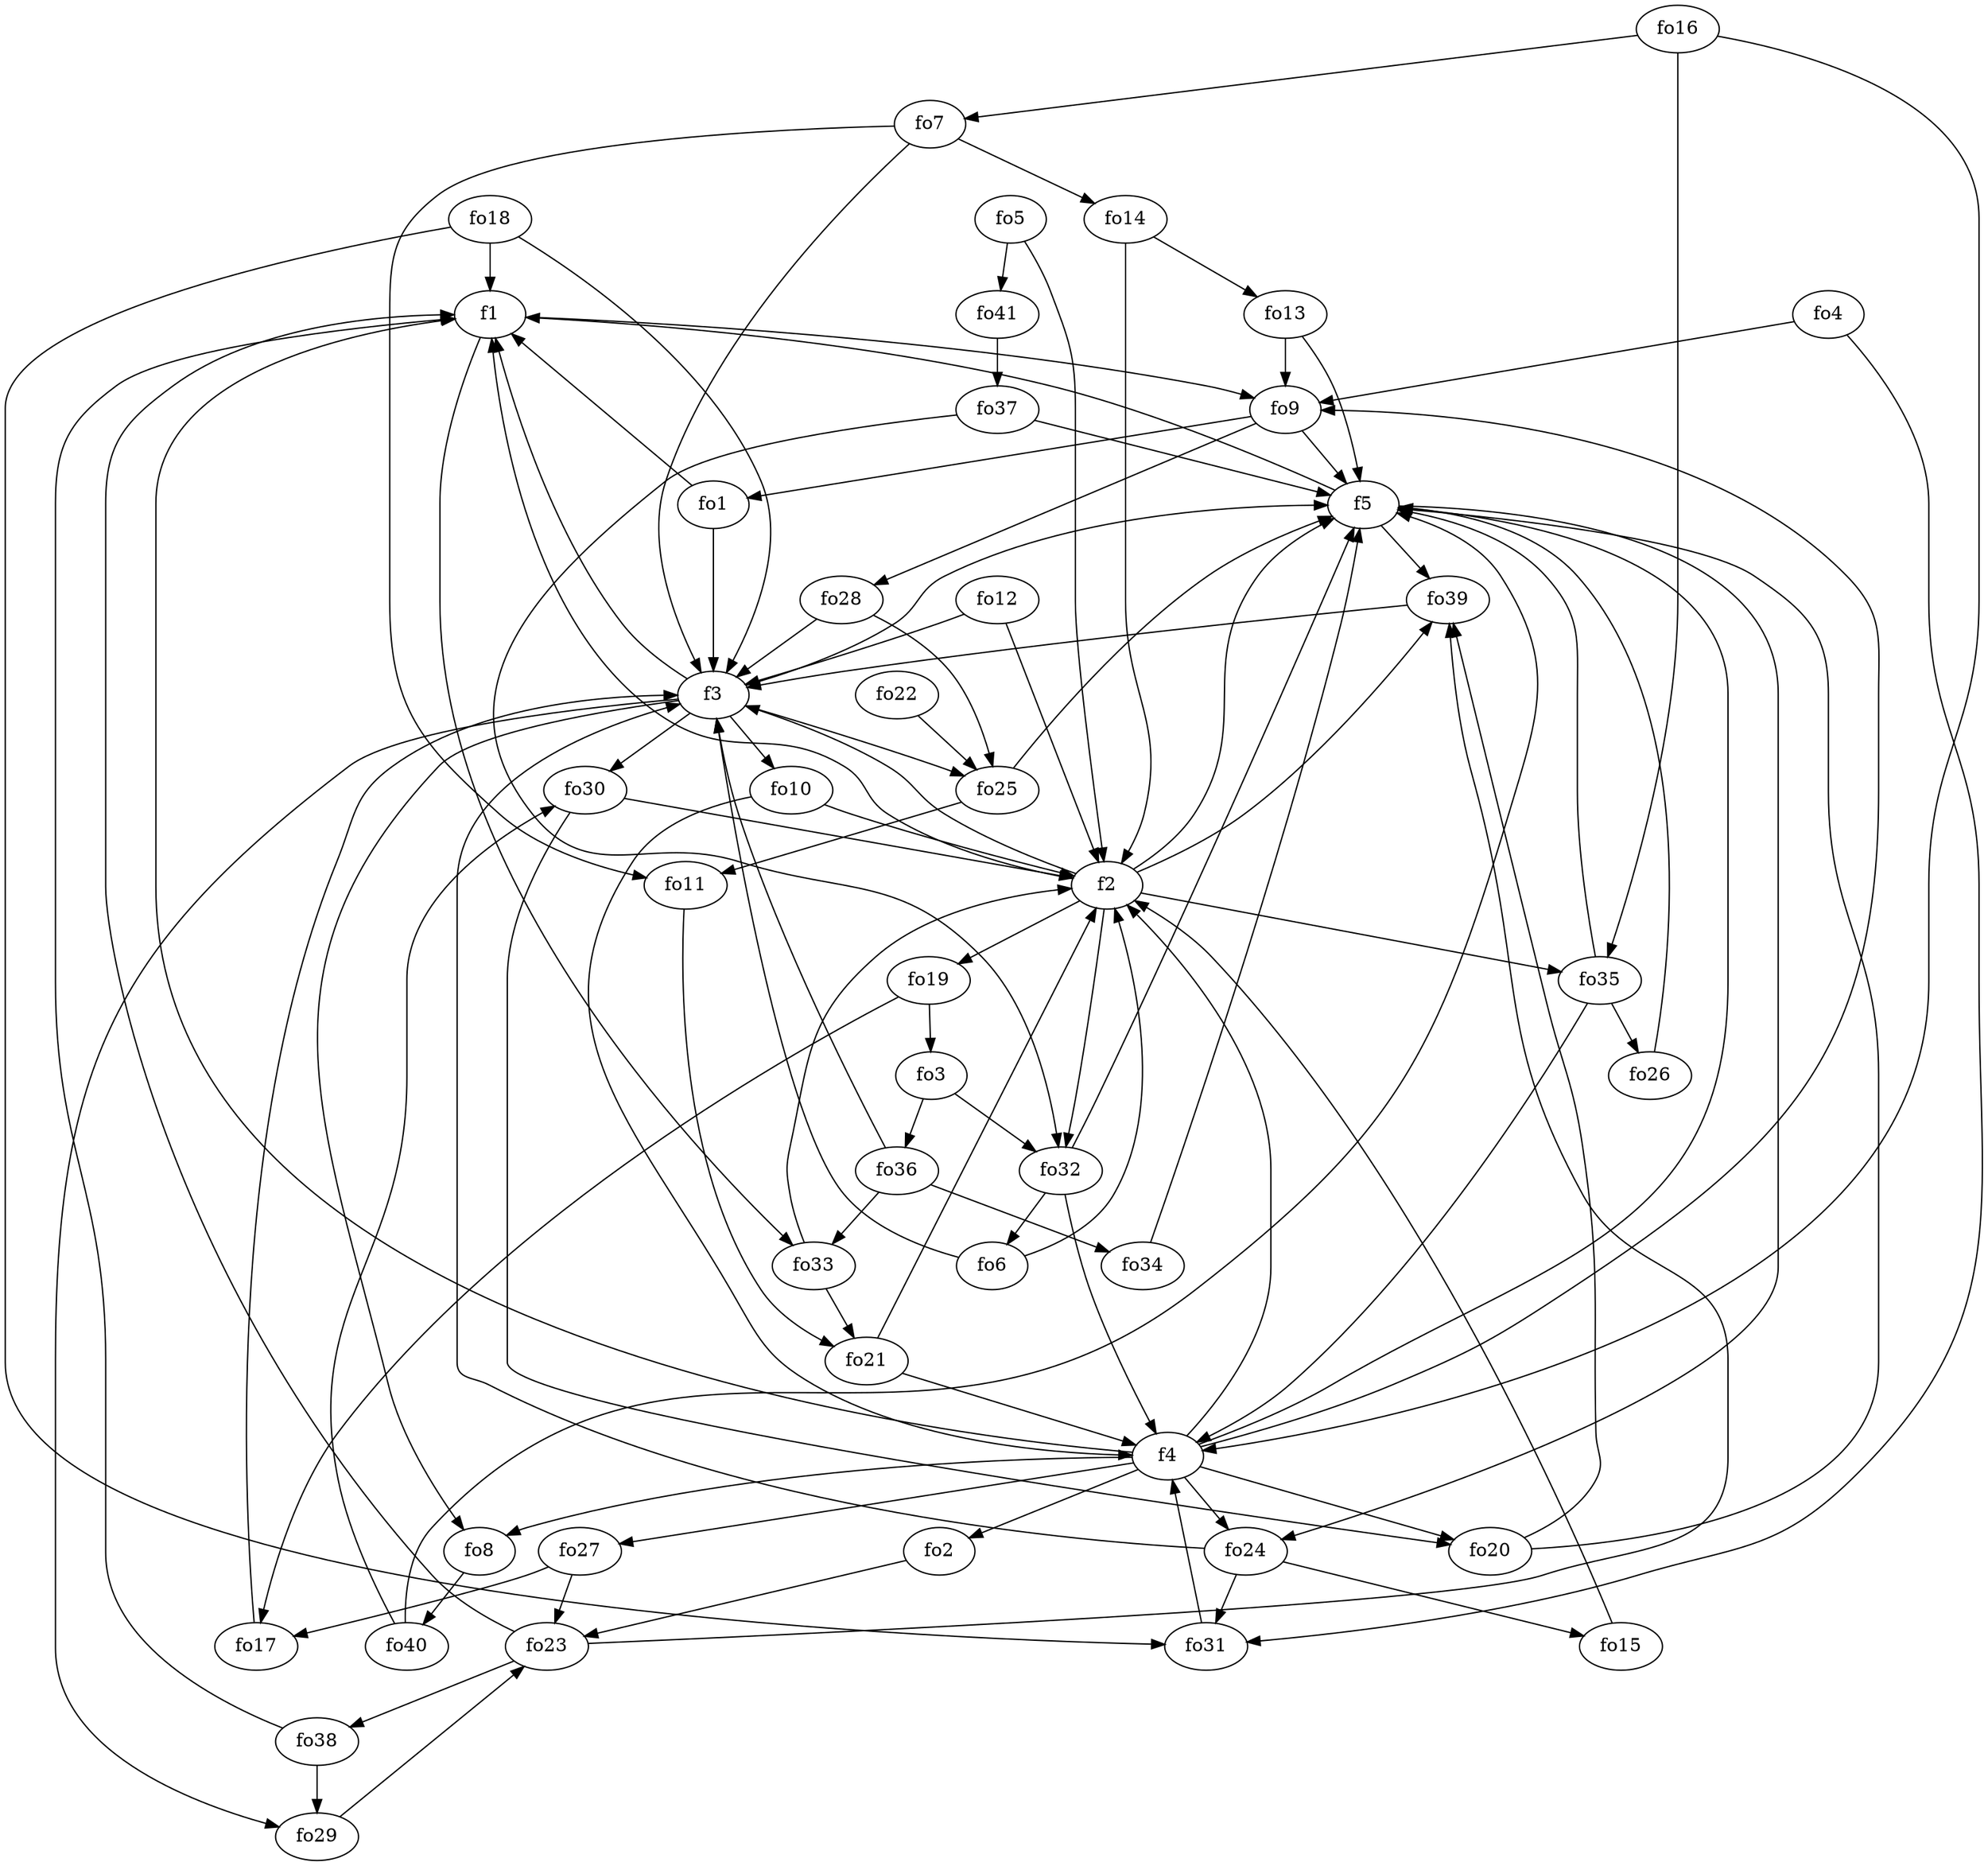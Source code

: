 strict digraph  {
f1;
f2;
f3;
f4;
f5;
fo1;
fo2;
fo3;
fo4;
fo5;
fo6;
fo7;
fo8;
fo9;
fo10;
fo11;
fo12;
fo13;
fo14;
fo15;
fo16;
fo17;
fo18;
fo19;
fo20;
fo21;
fo22;
fo23;
fo24;
fo25;
fo26;
fo27;
fo28;
fo29;
fo30;
fo31;
fo32;
fo33;
fo34;
fo35;
fo36;
fo37;
fo38;
fo39;
fo40;
fo41;
f1 -> fo9  [weight=2];
f1 -> fo33  [weight=2];
f2 -> fo39  [weight=2];
f2 -> f1  [weight=2];
f2 -> f5  [weight=2];
f2 -> fo19  [weight=2];
f2 -> f3  [weight=2];
f2 -> fo32  [weight=2];
f2 -> fo35  [weight=2];
f3 -> f5  [weight=2];
f3 -> fo30  [weight=2];
f3 -> fo8  [weight=2];
f3 -> fo29  [weight=2];
f3 -> f1  [weight=2];
f3 -> fo10  [weight=2];
f3 -> fo25  [weight=2];
f4 -> f2  [weight=2];
f4 -> fo8  [weight=2];
f4 -> f5  [weight=2];
f4 -> fo9  [weight=2];
f4 -> fo2  [weight=2];
f4 -> fo20  [weight=2];
f4 -> fo24  [weight=2];
f4 -> f1  [weight=2];
f4 -> fo27  [weight=2];
f5 -> fo24  [weight=2];
f5 -> fo39  [weight=2];
f5 -> f1  [weight=2];
fo1 -> f3  [weight=2];
fo1 -> f1  [weight=2];
fo2 -> fo23  [weight=2];
fo3 -> fo36  [weight=2];
fo3 -> fo32  [weight=2];
fo4 -> fo31  [weight=2];
fo4 -> fo9  [weight=2];
fo5 -> f2  [weight=2];
fo5 -> fo41  [weight=2];
fo6 -> f3  [weight=2];
fo6 -> f2  [weight=2];
fo7 -> f3  [weight=2];
fo7 -> fo14  [weight=2];
fo7 -> fo11  [weight=2];
fo8 -> fo40  [weight=2];
fo9 -> fo28  [weight=2];
fo9 -> f5  [weight=2];
fo9 -> fo1  [weight=2];
fo10 -> f4  [weight=2];
fo10 -> f2  [weight=2];
fo11 -> fo21  [weight=2];
fo12 -> f3  [weight=2];
fo12 -> f2  [weight=2];
fo13 -> fo9  [weight=2];
fo13 -> f5  [weight=2];
fo14 -> f2  [weight=2];
fo14 -> fo13  [weight=2];
fo15 -> f2  [weight=2];
fo16 -> fo35  [weight=2];
fo16 -> f4  [weight=2];
fo16 -> fo7  [weight=2];
fo17 -> f3  [weight=2];
fo18 -> fo31  [weight=2];
fo18 -> f1  [weight=2];
fo18 -> f3  [weight=2];
fo19 -> fo17  [weight=2];
fo19 -> fo3  [weight=2];
fo20 -> fo39  [weight=2];
fo20 -> f5  [weight=2];
fo21 -> f4  [weight=2];
fo21 -> f2  [weight=2];
fo22 -> fo25  [weight=2];
fo23 -> fo38  [weight=2];
fo23 -> f1  [weight=2];
fo23 -> fo39  [weight=2];
fo24 -> fo31  [weight=2];
fo24 -> f3  [weight=2];
fo24 -> fo15  [weight=2];
fo25 -> fo11  [weight=2];
fo25 -> f5  [weight=2];
fo26 -> f5  [weight=2];
fo27 -> fo17  [weight=2];
fo27 -> fo23  [weight=2];
fo28 -> fo25  [weight=2];
fo28 -> f3  [weight=2];
fo29 -> fo23  [weight=2];
fo30 -> f2  [weight=2];
fo30 -> fo20  [weight=2];
fo31 -> f4  [weight=2];
fo32 -> f4  [weight=2];
fo32 -> f5  [weight=2];
fo32 -> fo6  [weight=2];
fo33 -> fo21  [weight=2];
fo33 -> f2  [weight=2];
fo34 -> f5  [weight=2];
fo35 -> f4  [weight=2];
fo35 -> fo26  [weight=2];
fo35 -> f5  [weight=2];
fo36 -> f3  [weight=2];
fo36 -> fo34  [weight=2];
fo36 -> fo33  [weight=2];
fo37 -> f5  [weight=2];
fo37 -> fo32  [weight=2];
fo38 -> f1  [weight=2];
fo38 -> fo29  [weight=2];
fo39 -> f3  [weight=2];
fo40 -> fo30  [weight=2];
fo40 -> f5  [weight=2];
fo41 -> fo37  [weight=2];
}
